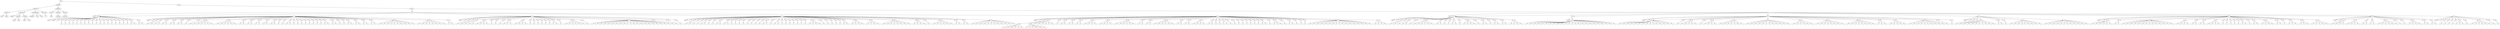 digraph Tree {
	"t0" [label = "TEI"];
	"t1" [label = "teiHeader"];
	"t2" [label = "fileDesc"];
	"t3" [label = "titleStmt"];
	"t4" [label = "title"];
	"t5" [label = "author"];
	"t6" [label = "editionStmt"];
	"t7" [label = "edition"];
	"t8" [label = "respStmt"];
	"t9" [label = "name"];
	"t10" [label = "resp"];
	"t11" [label = "respStmt"];
	"t12" [label = "name"];
	"t13" [label = "resp"];
	"t14" [label = "publicationStmt"];
	"t15" [label = "publisher"];
	"t16" [label = "idno"];
	"t17" [label = "idno"];
	"t18" [label = "sourceDesc"];
	"t19" [label = "p"];
	"t20" [label = "profileDesc"];
	"t21" [label = "creation"];
	"t22" [label = "date"];
	"t23" [label = "langUsage"];
	"t24" [label = "language"];
	"t25" [label = "textClass"];
	"t26" [label = "keywords"];
	"t27" [label = "term"];
	"t28" [label = "text"];
	"t29" [label = "body"];
	"t30" [label = "div"];
	"t31" [label = "head"];
	"t32" [label = "div"];
	"t33" [label = "head"];
	"t34" [label = "p"];
	"t35" [label = "sp"];
	"t36" [label = "l"];
	"t37" [label = "sp"];
	"t38" [label = "l"];
	"t39" [label = "sp"];
	"t40" [label = "l"];
	"t41" [label = "sp"];
	"t42" [label = "l"];
	"t43" [label = "sp"];
	"t44" [label = "l"];
	"t45" [label = "sp"];
	"t46" [label = "l"];
	"t47" [label = "sp"];
	"t48" [label = "l"];
	"t49" [label = "sp"];
	"t50" [label = "l"];
	"t51" [label = "sp"];
	"t52" [label = "l"];
	"t53" [label = "sp"];
	"t54" [label = "l"];
	"t55" [label = "sp"];
	"t56" [label = "l"];
	"t57" [label = "sp"];
	"t58" [label = "l"];
	"t59" [label = "sp"];
	"t60" [label = "l"];
	"t61" [label = "sp"];
	"t62" [label = "l"];
	"t63" [label = "sp"];
	"t64" [label = "l"];
	"t65" [label = "sp"];
	"t66" [label = "l"];
	"t67" [label = "sp"];
	"t68" [label = "l"];
	"t69" [label = "sp"];
	"t70" [label = "l"];
	"t71" [label = "sp"];
	"t72" [label = "l"];
	"t73" [label = "l"];
	"t74" [label = "sp"];
	"t75" [label = "l"];
	"t76" [label = "l"];
	"t77" [label = "div"];
	"t78" [label = "head"];
	"t79" [label = "p"];
	"t80" [label = "sp"];
	"t81" [label = "l"];
	"t82" [label = "l"];
	"t83" [label = "sp"];
	"t84" [label = "l"];
	"t85" [label = "l"];
	"t86" [label = "sp"];
	"t87" [label = "l"];
	"t88" [label = "l"];
	"t89" [label = "sp"];
	"t90" [label = "l"];
	"t91" [label = "l"];
	"t92" [label = "sp"];
	"t93" [label = "l"];
	"t94" [label = "l"];
	"t95" [label = "sp"];
	"t96" [label = "l"];
	"t97" [label = "sp"];
	"t98" [label = "l"];
	"t99" [label = "sp"];
	"t100" [label = "l"];
	"t101" [label = "l"];
	"t102" [label = "l"];
	"t103" [label = "l"];
	"t104" [label = "l"];
	"t105" [label = "l"];
	"t106" [label = "sp"];
	"t107" [label = "l"];
	"t108" [label = "l"];
	"t109" [label = "l"];
	"t110" [label = "l"];
	"t111" [label = "l"];
	"t112" [label = "l"];
	"t113" [label = "sp"];
	"t114" [label = "l"];
	"t115" [label = "l"];
	"t116" [label = "sp"];
	"t117" [label = "l"];
	"t118" [label = "l"];
	"t119" [label = "sp"];
	"t120" [label = "l"];
	"t121" [label = "l"];
	"t122" [label = "sp"];
	"t123" [label = "l"];
	"t124" [label = "l"];
	"t125" [label = "sp"];
	"t126" [label = "l"];
	"t127" [label = "l"];
	"t128" [label = "sp"];
	"t129" [label = "l"];
	"t130" [label = "sp"];
	"t131" [label = "l"];
	"t132" [label = "sp"];
	"t133" [label = "l"];
	"t134" [label = "l"];
	"t135" [label = "sp"];
	"t136" [label = "l"];
	"t137" [label = "sp"];
	"t138" [label = "l"];
	"t139" [label = "sp"];
	"t140" [label = "l"];
	"t141" [label = "sp"];
	"t142" [label = "l"];
	"t143" [label = "sp"];
	"t144" [label = "l"];
	"t145" [label = "sp"];
	"t146" [label = "l"];
	"t147" [label = "sp"];
	"t148" [label = "l"];
	"t149" [label = "sp"];
	"t150" [label = "l"];
	"t151" [label = "sp"];
	"t152" [label = "l"];
	"t153" [label = "l"];
	"t154" [label = "sp"];
	"t155" [label = "l"];
	"t156" [label = "l"];
	"t157" [label = "sp"];
	"t158" [label = "l"];
	"t159" [label = "sp"];
	"t160" [label = "l"];
	"t161" [label = "sp"];
	"t162" [label = "l"];
	"t163" [label = "l"];
	"t164" [label = "sp"];
	"t165" [label = "l"];
	"t166" [label = "l"];
	"t167" [label = "sp"];
	"t168" [label = "l"];
	"t169" [label = "l"];
	"t170" [label = "sp"];
	"t171" [label = "l"];
	"t172" [label = "l"];
	"t173" [label = "sp"];
	"t174" [label = "l"];
	"t175" [label = "l"];
	"t176" [label = "l"];
	"t177" [label = "l"];
	"t178" [label = "l"];
	"t179" [label = "l"];
	"t180" [label = "l"];
	"t181" [label = "l"];
	"t182" [label = "l"];
	"t183" [label = "l"];
	"t184" [label = "sp"];
	"t185" [label = "l"];
	"t186" [label = "l"];
	"t187" [label = "l"];
	"t188" [label = "l"];
	"t189" [label = "l"];
	"t190" [label = "l"];
	"t191" [label = "l"];
	"t192" [label = "l"];
	"t193" [label = "sp"];
	"t194" [label = "l"];
	"t195" [label = "l"];
	"t196" [label = "div"];
	"t197" [label = "head"];
	"t198" [label = "p"];
	"t199" [label = "sp"];
	"t200" [label = "l"];
	"t201" [label = "sp"];
	"t202" [label = "l"];
	"t203" [label = "l"];
	"t204" [label = "sp"];
	"t205" [label = "l"];
	"t206" [label = "l"];
	"t207" [label = "sp"];
	"t208" [label = "l"];
	"t209" [label = "l"];
	"t210" [label = "l"];
	"t211" [label = "l"];
	"t212" [label = "sp"];
	"t213" [label = "l"];
	"t214" [label = "sp"];
	"t215" [label = "l"];
	"t216" [label = "sp"];
	"t217" [label = "l"];
	"t218" [label = "sp"];
	"t219" [label = "l"];
	"t220" [label = "l"];
	"t221" [label = "l"];
	"t222" [label = "sp"];
	"t223" [label = "l"];
	"t224" [label = "l"];
	"t225" [label = "l"];
	"t226" [label = "l"];
	"t227" [label = "sp"];
	"t228" [label = "l"];
	"t229" [label = "sp"];
	"t230" [label = "l"];
	"t231" [label = "sp"];
	"t232" [label = "l"];
	"t233" [label = "sp"];
	"t234" [label = "l"];
	"t235" [label = "sp"];
	"t236" [label = "l"];
	"t237" [label = "sp"];
	"t238" [label = "l"];
	"t239" [label = "sp"];
	"t240" [label = "l"];
	"t241" [label = "l"];
	"t242" [label = "sp"];
	"t243" [label = "l"];
	"t244" [label = "sp"];
	"t245" [label = "l"];
	"t246" [label = "l"];
	"t247" [label = "l"];
	"t248" [label = "l"];
	"t249" [label = "l"];
	"t250" [label = "l"];
	"t251" [label = "sp"];
	"t252" [label = "l"];
	"t253" [label = "sp"];
	"t254" [label = "l"];
	"t255" [label = "l"];
	"t256" [label = "l"];
	"t257" [label = "l"];
	"t258" [label = "l"];
	"t259" [label = "l"];
	"t260" [label = "l"];
	"t261" [label = "l"];
	"t262" [label = "l"];
	"t263" [label = "l"];
	"t264" [label = "l"];
	"t265" [label = "l"];
	"t266" [label = "l"];
	"t267" [label = "l"];
	"t268" [label = "l"];
	"t269" [label = "l"];
	"t270" [label = "l"];
	"t271" [label = "l"];
	"t272" [label = "l"];
	"t273" [label = "l"];
	"t274" [label = "l"];
	"t275" [label = "sp"];
	"t276" [label = "l"];
	"t277" [label = "sp"];
	"t278" [label = "l"];
	"t279" [label = "sp"];
	"t280" [label = "l"];
	"t281" [label = "div"];
	"t282" [label = "head"];
	"t283" [label = "p"];
	"t284" [label = "sp"];
	"t285" [label = "l"];
	"t286" [label = "l"];
	"t287" [label = "sp"];
	"t288" [label = "l"];
	"t289" [label = "sp"];
	"t290" [label = "l"];
	"t291" [label = "sp"];
	"t292" [label = "l"];
	"t293" [label = "l"];
	"t294" [label = "sp"];
	"t295" [label = "l"];
	"t296" [label = "sp"];
	"t297" [label = "l"];
	"t298" [label = "sp"];
	"t299" [label = "l"];
	"t300" [label = "l"];
	"t301" [label = "sp"];
	"t302" [label = "l"];
	"t303" [label = "l"];
	"t304" [label = "sp"];
	"t305" [label = "l"];
	"t306" [label = "sp"];
	"t307" [label = "l"];
	"t308" [label = "sp"];
	"t309" [label = "l"];
	"t310" [label = "sp"];
	"t311" [label = "l"];
	"t312" [label = "sp"];
	"t313" [label = "l"];
	"t314" [label = "sp"];
	"t315" [label = "l"];
	"t316" [label = "sp"];
	"t317" [label = "l"];
	"t318" [label = "sp"];
	"t319" [label = "l"];
	"t320" [label = "sp"];
	"t321" [label = "l"];
	"t322" [label = "l"];
	"t323" [label = "sp"];
	"t324" [label = "l"];
	"t325" [label = "sp"];
	"t326" [label = "l"];
	"t327" [label = "l"];
	"t328" [label = "sp"];
	"t329" [label = "l"];
	"t330" [label = "sp"];
	"t331" [label = "l"];
	"t332" [label = "sp"];
	"t333" [label = "l"];
	"t334" [label = "sp"];
	"t335" [label = "l"];
	"t336" [label = "sp"];
	"t337" [label = "l"];
	"t338" [label = "sp"];
	"t339" [label = "l"];
	"t340" [label = "sp"];
	"t341" [label = "l"];
	"t342" [label = "sp"];
	"t343" [label = "l"];
	"t344" [label = "l"];
	"t345" [label = "l"];
	"t346" [label = "l"];
	"t347" [label = "sp"];
	"t348" [label = "l"];
	"t349" [label = "sp"];
	"t350" [label = "l"];
	"t351" [label = "sp"];
	"t352" [label = "l"];
	"t353" [label = "sp"];
	"t354" [label = "l"];
	"t355" [label = "sp"];
	"t356" [label = "l"];
	"t357" [label = "sp"];
	"t358" [label = "l"];
	"t359" [label = "l"];
	"t360" [label = "sp"];
	"t361" [label = "l"];
	"t362" [label = "l"];
	"t363" [label = "l"];
	"t364" [label = "l"];
	"t365" [label = "sp"];
	"t366" [label = "l"];
	"t367" [label = "l"];
	"t368" [label = "l"];
	"t369" [label = "l"];
	"t370" [label = "sp"];
	"t371" [label = "l"];
	"t372" [label = "l"];
	"t373" [label = "l"];
	"t374" [label = "l"];
	"t375" [label = "l"];
	"t376" [label = "l"];
	"t377" [label = "l"];
	"t378" [label = "l"];
	"t379" [label = "sp"];
	"t380" [label = "l"];
	"t381" [label = "l"];
	"t382" [label = "l"];
	"t383" [label = "l"];
	"t384" [label = "sp"];
	"t385" [label = "l"];
	"t386" [label = "sp"];
	"t387" [label = "l"];
	"t388" [label = "l"];
	"t389" [label = "l"];
	"t390" [label = "l"];
	"t391" [label = "l"];
	"t392" [label = "l"];
	"t393" [label = "sp"];
	"t394" [label = "l"];
	"t395" [label = "l"];
	"t396" [label = "sp"];
	"t397" [label = "l"];
	"t398" [label = "l"];
	"t399" [label = "sp"];
	"t400" [label = "l"];
	"t401" [label = "l"];
	"t402" [label = "l"];
	"t403" [label = "l"];
	"t404" [label = "l"];
	"t405" [label = "l"];
	"t406" [label = "l"];
	"t407" [label = "l"];
	"t408" [label = "l"];
	"t409" [label = "l"];
	"t410" [label = "l"];
	"t411" [label = "l"];
	"t412" [label = "div"];
	"t413" [label = "head"];
	"t414" [label = "p"];
	"t415" [label = "sp"];
	"t416" [label = "lg"];
	"t417" [label = "l"];
	"t418" [label = "l"];
	"t419" [label = "l"];
	"t420" [label = "l"];
	"t421" [label = "l"];
	"t422" [label = "l"];
	"t423" [label = "lg"];
	"t424" [label = "l"];
	"t425" [label = "l"];
	"t426" [label = "l"];
	"t427" [label = "l"];
	"t428" [label = "l"];
	"t429" [label = "l"];
	"t430" [label = "sp"];
	"t431" [label = "l"];
	"t432" [label = "l"];
	"t433" [label = "l"];
	"t434" [label = "l"];
	"t435" [label = "l"];
	"t436" [label = "l"];
	"t437" [label = "sp"];
	"t438" [label = "l"];
	"t439" [label = "sp"];
	"t440" [label = "l"];
	"t441" [label = "l"];
	"t442" [label = "sp"];
	"t443" [label = "l"];
	"t444" [label = "l"];
	"t445" [label = "sp"];
	"t446" [label = "l"];
	"t447" [label = "l"];
	"t448" [label = "sp"];
	"t449" [label = "l"];
	"t450" [label = "l"];
	"t451" [label = "l"];
	"t452" [label = "l"];
	"t453" [label = "sp"];
	"t454" [label = "l"];
	"t455" [label = "l"];
	"t456" [label = "l"];
	"t457" [label = "l"];
	"t458" [label = "sp"];
	"t459" [label = "l"];
	"t460" [label = "l"];
	"t461" [label = "l"];
	"t462" [label = "l"];
	"t463" [label = "l"];
	"t464" [label = "l"];
	"t465" [label = "sp"];
	"t466" [label = "l"];
	"t467" [label = "l"];
	"t468" [label = "sp"];
	"t469" [label = "l"];
	"t470" [label = "l"];
	"t471" [label = "sp"];
	"t472" [label = "l"];
	"t473" [label = "l"];
	"t474" [label = "l"];
	"t475" [label = "l"];
	"t476" [label = "l"];
	"t477" [label = "l"];
	"t478" [label = "sp"];
	"t479" [label = "l"];
	"t480" [label = "l"];
	"t481" [label = "sp"];
	"t482" [label = "l"];
	"t483" [label = "l"];
	"t484" [label = "sp"];
	"t485" [label = "l"];
	"t486" [label = "l"];
	"t487" [label = "l"];
	"t488" [label = "l"];
	"t489" [label = "sp"];
	"t490" [label = "l"];
	"t491" [label = "l"];
	"t492" [label = "sp"];
	"t493" [label = "l"];
	"t494" [label = "sp"];
	"t495" [label = "l"];
	"t496" [label = "sp"];
	"t497" [label = "l"];
	"t498" [label = "l"];
	"t499" [label = "sp"];
	"t500" [label = "l"];
	"t501" [label = "sp"];
	"t502" [label = "l"];
	"t503" [label = "sp"];
	"t504" [label = "l"];
	"t505" [label = "sp"];
	"t506" [label = "l"];
	"t507" [label = "sp"];
	"t508" [label = "l"];
	"t509" [label = "sp"];
	"t510" [label = "l"];
	"t511" [label = "sp"];
	"t512" [label = "l"];
	"t513" [label = "sp"];
	"t514" [label = "l"];
	"t515" [label = "sp"];
	"t516" [label = "l"];
	"t517" [label = "l"];
	"t518" [label = "sp"];
	"t519" [label = "l"];
	"t520" [label = "sp"];
	"t521" [label = "l"];
	"t522" [label = "l"];
	"t523" [label = "l"];
	"t524" [label = "sp"];
	"t525" [label = "l"];
	"t526" [label = "sp"];
	"t527" [label = "l"];
	"t528" [label = "l"];
	"t529" [label = "sp"];
	"t530" [label = "l"];
	"t531" [label = "sp"];
	"t532" [label = "l"];
	"t533" [label = "sp"];
	"t534" [label = "l"];
	"t535" [label = "sp"];
	"t536" [label = "l"];
	"t537" [label = "l"];
	"t538" [label = "l"];
	"t539" [label = "l"];
	"t540" [label = "l"];
	"t541" [label = "l"];
	"t542" [label = "l"];
	"t543" [label = "l"];
	"t544" [label = "l"];
	"t545" [label = "l"];
	"t546" [label = "l"];
	"t547" [label = "l"];
	"t548" [label = "l"];
	"t549" [label = "l"];
	"t550" [label = "l"];
	"t551" [label = "l"];
	"t552" [label = "l"];
	"t553" [label = "sp"];
	"t554" [label = "l"];
	"t555" [label = "l"];
	"t556" [label = "l"];
	"t557" [label = "l"];
	"t558" [label = "div"];
	"t559" [label = "head"];
	"t560" [label = "div"];
	"t561" [label = "head"];
	"t562" [label = "p"];
	"t563" [label = "sp"];
	"t564" [label = "l"];
	"t565" [label = "l"];
	"t566" [label = "sp"];
	"t567" [label = "l"];
	"t568" [label = "sp"];
	"t569" [label = "l"];
	"t570" [label = "l"];
	"t571" [label = "sp"];
	"t572" [label = "l"];
	"t573" [label = "sp"];
	"t574" [label = "l"];
	"t575" [label = "l"];
	"t576" [label = "l"];
	"t577" [label = "l"];
	"t578" [label = "l"];
	"t579" [label = "l"];
	"t580" [label = "sp"];
	"t581" [label = "l"];
	"t582" [label = "l"];
	"t583" [label = "sp"];
	"t584" [label = "l"];
	"t585" [label = "sp"];
	"t586" [label = "l"];
	"t587" [label = "sp"];
	"t588" [label = "l"];
	"t589" [label = "l"];
	"t590" [label = "sp"];
	"t591" [label = "l"];
	"t592" [label = "sp"];
	"t593" [label = "l"];
	"t594" [label = "l"];
	"t595" [label = "l"];
	"t596" [label = "l"];
	"t597" [label = "sp"];
	"t598" [label = "l"];
	"t599" [label = "sp"];
	"t600" [label = "l"];
	"t601" [label = "l"];
	"t602" [label = "sp"];
	"t603" [label = "l"];
	"t604" [label = "sp"];
	"t605" [label = "l"];
	"t606" [label = "l"];
	"t607" [label = "sp"];
	"t608" [label = "l"];
	"t609" [label = "l"];
	"t610" [label = "sp"];
	"t611" [label = "l"];
	"t612" [label = "l"];
	"t613" [label = "l"];
	"t614" [label = "l"];
	"t615" [label = "div"];
	"t616" [label = "head"];
	"t617" [label = "sp"];
	"t618" [label = "l"];
	"t619" [label = "l"];
	"t620" [label = "l"];
	"t621" [label = "l"];
	"t622" [label = "l"];
	"t623" [label = "l"];
	"t624" [label = "l"];
	"t625" [label = "l"];
	"t626" [label = "l"];
	"t627" [label = "l"];
	"t628" [label = "l"];
	"t629" [label = "l"];
	"t630" [label = "l"];
	"t631" [label = "l"];
	"t632" [label = "l"];
	"t633" [label = "l"];
	"t634" [label = "l"];
	"t635" [label = "l"];
	"t636" [label = "l"];
	"t637" [label = "l"];
	"t638" [label = "l"];
	"t639" [label = "l"];
	"t640" [label = "l"];
	"t641" [label = "l"];
	"t642" [label = "div"];
	"t643" [label = "head"];
	"t644" [label = "p"];
	"t645" [label = "sp"];
	"t646" [label = "l"];
	"t647" [label = "l"];
	"t648" [label = "l"];
	"t649" [label = "l"];
	"t650" [label = "l"];
	"t651" [label = "l"];
	"t652" [label = "l"];
	"t653" [label = "l"];
	"t654" [label = "l"];
	"t655" [label = "l"];
	"t656" [label = "l"];
	"t657" [label = "l"];
	"t658" [label = "l"];
	"t659" [label = "l"];
	"t660" [label = "l"];
	"t661" [label = "sp"];
	"t662" [label = "l"];
	"t663" [label = "sp"];
	"t664" [label = "l"];
	"t665" [label = "l"];
	"t666" [label = "l"];
	"t667" [label = "l"];
	"t668" [label = "l"];
	"t669" [label = "sp"];
	"t670" [label = "l"];
	"t671" [label = "sp"];
	"t672" [label = "l"];
	"t673" [label = "l"];
	"t674" [label = "l"];
	"t675" [label = "l"];
	"t676" [label = "sp"];
	"t677" [label = "l"];
	"t678" [label = "l"];
	"t679" [label = "l"];
	"t680" [label = "l"];
	"t681" [label = "l"];
	"t682" [label = "l"];
	"t683" [label = "l"];
	"t684" [label = "sp"];
	"t685" [label = "l"];
	"t686" [label = "l"];
	"t687" [label = "l"];
	"t688" [label = "l"];
	"t689" [label = "l"];
	"t690" [label = "l"];
	"t691" [label = "l"];
	"t692" [label = "l"];
	"t693" [label = "l"];
	"t694" [label = "l"];
	"t695" [label = "l"];
	"t696" [label = "l"];
	"t697" [label = "sp"];
	"t698" [label = "l"];
	"t699" [label = "l"];
	"t700" [label = "l"];
	"t701" [label = "l"];
	"t702" [label = "l"];
	"t703" [label = "l"];
	"t704" [label = "sp"];
	"t705" [label = "l"];
	"t706" [label = "l"];
	"t707" [label = "l"];
	"t708" [label = "l"];
	"t709" [label = "l"];
	"t710" [label = "l"];
	"t711" [label = "l"];
	"t712" [label = "l"];
	"t713" [label = "sp"];
	"t714" [label = "l"];
	"t715" [label = "l"];
	"t716" [label = "l"];
	"t717" [label = "l"];
	"t718" [label = "l"];
	"t719" [label = "l"];
	"t720" [label = "l"];
	"t721" [label = "l"];
	"t722" [label = "sp"];
	"t723" [label = "l"];
	"t724" [label = "l"];
	"t725" [label = "l"];
	"t726" [label = "sp"];
	"t727" [label = "l"];
	"t728" [label = "l"];
	"t729" [label = "l"];
	"t730" [label = "l"];
	"t731" [label = "l"];
	"t732" [label = "sp"];
	"t733" [label = "l"];
	"t734" [label = "l"];
	"t735" [label = "l"];
	"t736" [label = "l"];
	"t737" [label = "l"];
	"t738" [label = "l"];
	"t739" [label = "l"];
	"t740" [label = "l"];
	"t741" [label = "l"];
	"t742" [label = "l"];
	"t743" [label = "sp"];
	"t744" [label = "l"];
	"t745" [label = "sp"];
	"t746" [label = "l"];
	"t747" [label = "div"];
	"t748" [label = "head"];
	"t749" [label = "p"];
	"t750" [label = "sp"];
	"t751" [label = "l"];
	"t752" [label = "sp"];
	"t753" [label = "l"];
	"t754" [label = "sp"];
	"t755" [label = "l"];
	"t756" [label = "l"];
	"t757" [label = "l"];
	"t758" [label = "l"];
	"t759" [label = "l"];
	"t760" [label = "l"];
	"t761" [label = "l"];
	"t762" [label = "l"];
	"t763" [label = "l"];
	"t764" [label = "sp"];
	"t765" [label = "l"];
	"t766" [label = "l"];
	"t767" [label = "sp"];
	"t768" [label = "l"];
	"t769" [label = "sp"];
	"t770" [label = "l"];
	"t771" [label = "l"];
	"t772" [label = "l"];
	"t773" [label = "l"];
	"t774" [label = "l"];
	"t775" [label = "l"];
	"t776" [label = "l"];
	"t777" [label = "l"];
	"t778" [label = "l"];
	"t779" [label = "sp"];
	"t780" [label = "l"];
	"t781" [label = "l"];
	"t782" [label = "l"];
	"t783" [label = "l"];
	"t784" [label = "l"];
	"t785" [label = "l"];
	"t786" [label = "l"];
	"t787" [label = "l"];
	"t788" [label = "l"];
	"t789" [label = "l"];
	"t790" [label = "l"];
	"t791" [label = "l"];
	"t792" [label = "div"];
	"t793" [label = "head"];
	"t794" [label = "p"];
	"t795" [label = "sp"];
	"t796" [label = "l"];
	"t797" [label = "l"];
	"t798" [label = "l"];
	"t799" [label = "l"];
	"t800" [label = "l"];
	"t801" [label = "l"];
	"t802" [label = "sp"];
	"t803" [label = "l"];
	"t804" [label = "l"];
	"t805" [label = "sp"];
	"t806" [label = "l"];
	"t807" [label = "l"];
	"t808" [label = "l"];
	"t809" [label = "l"];
	"t810" [label = "l"];
	"t811" [label = "l"];
	"t812" [label = "l"];
	"t813" [label = "l"];
	"t814" [label = "l"];
	"t815" [label = "l"];
	"t816" [label = "l"];
	"t817" [label = "l"];
	"t818" [label = "l"];
	"t819" [label = "l"];
	"t820" [label = "sp"];
	"t821" [label = "l"];
	"t822" [label = "l"];
	"t823" [label = "l"];
	"t824" [label = "l"];
	"t825" [label = "sp"];
	"t826" [label = "l"];
	"t827" [label = "l"];
	"t828" [label = "sp"];
	"t829" [label = "l"];
	"t830" [label = "l"];
	"t831" [label = "sp"];
	"t832" [label = "l"];
	"t833" [label = "l"];
	"t834" [label = "l"];
	"t835" [label = "l"];
	"t836" [label = "sp"];
	"t837" [label = "l"];
	"t838" [label = "sp"];
	"t839" [label = "l"];
	"t840" [label = "sp"];
	"t841" [label = "l"];
	"t842" [label = "sp"];
	"t843" [label = "l"];
	"t844" [label = "sp"];
	"t845" [label = "l"];
	"t846" [label = "sp"];
	"t847" [label = "l"];
	"t848" [label = "l"];
	"t849" [label = "sp"];
	"t850" [label = "l"];
	"t851" [label = "sp"];
	"t852" [label = "l"];
	"t853" [label = "l"];
	"t854" [label = "sp"];
	"t855" [label = "l"];
	"t856" [label = "l"];
	"t857" [label = "l"];
	"t858" [label = "l"];
	"t859" [label = "sp"];
	"t860" [label = "l"];
	"t861" [label = "l"];
	"t862" [label = "sp"];
	"t863" [label = "l"];
	"t864" [label = "sp"];
	"t865" [label = "l"];
	"t866" [label = "l"];
	"t867" [label = "l"];
	"t868" [label = "sp"];
	"t869" [label = "l"];
	"t870" [label = "l"];
	"t871" [label = "l"];
	"t872" [label = "sp"];
	"t873" [label = "l"];
	"t874" [label = "l"];
	"t875" [label = "l"];
	"t876" [label = "l"];
	"t877" [label = "l"];
	"t878" [label = "div"];
	"t879" [label = "head"];
	"t880" [label = "p"];
	"t881" [label = "sp"];
	"t882" [label = "l"];
	"t883" [label = "l"];
	"t884" [label = "l"];
	"t885" [label = "l"];
	"t886" [label = "sp"];
	"t887" [label = "l"];
	"t888" [label = "l"];
	"t889" [label = "l"];
	"t890" [label = "l"];
	"t891" [label = "sp"];
	"t892" [label = "l"];
	"t893" [label = "l"];
	"t894" [label = "sp"];
	"t895" [label = "l"];
	"t896" [label = "l"];
	"t897" [label = "sp"];
	"t898" [label = "l"];
	"t899" [label = "l"];
	"t900" [label = "l"];
	"t901" [label = "l"];
	"t902" [label = "l"];
	"t903" [label = "l"];
	"t904" [label = "sp"];
	"t905" [label = "l"];
	"t906" [label = "sp"];
	"t907" [label = "l"];
	"t908" [label = "sp"];
	"t909" [label = "l"];
	"t910" [label = "l"];
	"t911" [label = "l"];
	"t912" [label = "l"];
	"t913" [label = "sp"];
	"t914" [label = "l"];
	"t915" [label = "l"];
	"t916" [label = "sp"];
	"t917" [label = "l"];
	"t918" [label = "l"];
	"t919" [label = "div"];
	"t920" [label = "head"];
	"t921" [label = "p"];
	"t922" [label = "sp"];
	"t923" [label = "l"];
	"t924" [label = "sp"];
	"t925" [label = "l"];
	"t926" [label = "sp"];
	"t927" [label = "l"];
	"t928" [label = "sp"];
	"t929" [label = "l"];
	"t930" [label = "sp"];
	"t931" [label = "l"];
	"t932" [label = "l"];
	"t933" [label = "l"];
	"t934" [label = "sp"];
	"t935" [label = "l"];
	"t936" [label = "sp"];
	"t937" [label = "l"];
	"t938" [label = "l"];
	"t939" [label = "l"];
	"t940" [label = "l"];
	"t941" [label = "l"];
	"t942" [label = "l"];
	"t943" [label = "sp"];
	"t944" [label = "l"];
	"t945" [label = "sp"];
	"t946" [label = "l"];
	"t0" -> "t1";
	"t1" -> "t2";
	"t2" -> "t3";
	"t3" -> "t4";
	"t3" -> "t5";
	"t2" -> "t6";
	"t6" -> "t7";
	"t6" -> "t8";
	"t8" -> "t9";
	"t8" -> "t10";
	"t6" -> "t11";
	"t11" -> "t12";
	"t11" -> "t13";
	"t2" -> "t14";
	"t14" -> "t15";
	"t14" -> "t16";
	"t14" -> "t17";
	"t2" -> "t18";
	"t18" -> "t19";
	"t1" -> "t20";
	"t20" -> "t21";
	"t21" -> "t22";
	"t20" -> "t23";
	"t23" -> "t24";
	"t20" -> "t25";
	"t25" -> "t26";
	"t26" -> "t27";
	"t0" -> "t28";
	"t28" -> "t29";
	"t29" -> "t30";
	"t30" -> "t31";
	"t30" -> "t32";
	"t32" -> "t33";
	"t32" -> "t34";
	"t32" -> "t35";
	"t35" -> "t36";
	"t32" -> "t37";
	"t37" -> "t38";
	"t32" -> "t39";
	"t39" -> "t40";
	"t32" -> "t41";
	"t41" -> "t42";
	"t32" -> "t43";
	"t43" -> "t44";
	"t32" -> "t45";
	"t45" -> "t46";
	"t32" -> "t47";
	"t47" -> "t48";
	"t32" -> "t49";
	"t49" -> "t50";
	"t32" -> "t51";
	"t51" -> "t52";
	"t32" -> "t53";
	"t53" -> "t54";
	"t32" -> "t55";
	"t55" -> "t56";
	"t32" -> "t57";
	"t57" -> "t58";
	"t32" -> "t59";
	"t59" -> "t60";
	"t32" -> "t61";
	"t61" -> "t62";
	"t32" -> "t63";
	"t63" -> "t64";
	"t32" -> "t65";
	"t65" -> "t66";
	"t32" -> "t67";
	"t67" -> "t68";
	"t32" -> "t69";
	"t69" -> "t70";
	"t32" -> "t71";
	"t71" -> "t72";
	"t71" -> "t73";
	"t32" -> "t74";
	"t74" -> "t75";
	"t74" -> "t76";
	"t30" -> "t77";
	"t77" -> "t78";
	"t77" -> "t79";
	"t77" -> "t80";
	"t80" -> "t81";
	"t80" -> "t82";
	"t77" -> "t83";
	"t83" -> "t84";
	"t83" -> "t85";
	"t77" -> "t86";
	"t86" -> "t87";
	"t86" -> "t88";
	"t77" -> "t89";
	"t89" -> "t90";
	"t89" -> "t91";
	"t77" -> "t92";
	"t92" -> "t93";
	"t92" -> "t94";
	"t77" -> "t95";
	"t95" -> "t96";
	"t77" -> "t97";
	"t97" -> "t98";
	"t77" -> "t99";
	"t99" -> "t100";
	"t99" -> "t101";
	"t99" -> "t102";
	"t99" -> "t103";
	"t99" -> "t104";
	"t99" -> "t105";
	"t77" -> "t106";
	"t106" -> "t107";
	"t106" -> "t108";
	"t106" -> "t109";
	"t106" -> "t110";
	"t106" -> "t111";
	"t106" -> "t112";
	"t77" -> "t113";
	"t113" -> "t114";
	"t113" -> "t115";
	"t77" -> "t116";
	"t116" -> "t117";
	"t116" -> "t118";
	"t77" -> "t119";
	"t119" -> "t120";
	"t119" -> "t121";
	"t77" -> "t122";
	"t122" -> "t123";
	"t122" -> "t124";
	"t77" -> "t125";
	"t125" -> "t126";
	"t125" -> "t127";
	"t77" -> "t128";
	"t128" -> "t129";
	"t77" -> "t130";
	"t130" -> "t131";
	"t77" -> "t132";
	"t132" -> "t133";
	"t132" -> "t134";
	"t77" -> "t135";
	"t135" -> "t136";
	"t77" -> "t137";
	"t137" -> "t138";
	"t77" -> "t139";
	"t139" -> "t140";
	"t77" -> "t141";
	"t141" -> "t142";
	"t77" -> "t143";
	"t143" -> "t144";
	"t77" -> "t145";
	"t145" -> "t146";
	"t77" -> "t147";
	"t147" -> "t148";
	"t77" -> "t149";
	"t149" -> "t150";
	"t77" -> "t151";
	"t151" -> "t152";
	"t151" -> "t153";
	"t77" -> "t154";
	"t154" -> "t155";
	"t154" -> "t156";
	"t77" -> "t157";
	"t157" -> "t158";
	"t77" -> "t159";
	"t159" -> "t160";
	"t77" -> "t161";
	"t161" -> "t162";
	"t161" -> "t163";
	"t77" -> "t164";
	"t164" -> "t165";
	"t164" -> "t166";
	"t77" -> "t167";
	"t167" -> "t168";
	"t167" -> "t169";
	"t77" -> "t170";
	"t170" -> "t171";
	"t170" -> "t172";
	"t77" -> "t173";
	"t173" -> "t174";
	"t173" -> "t175";
	"t173" -> "t176";
	"t173" -> "t177";
	"t173" -> "t178";
	"t173" -> "t179";
	"t173" -> "t180";
	"t173" -> "t181";
	"t173" -> "t182";
	"t173" -> "t183";
	"t77" -> "t184";
	"t184" -> "t185";
	"t184" -> "t186";
	"t184" -> "t187";
	"t184" -> "t188";
	"t184" -> "t189";
	"t184" -> "t190";
	"t184" -> "t191";
	"t184" -> "t192";
	"t77" -> "t193";
	"t193" -> "t194";
	"t193" -> "t195";
	"t30" -> "t196";
	"t196" -> "t197";
	"t196" -> "t198";
	"t196" -> "t199";
	"t199" -> "t200";
	"t196" -> "t201";
	"t201" -> "t202";
	"t201" -> "t203";
	"t196" -> "t204";
	"t204" -> "t205";
	"t204" -> "t206";
	"t196" -> "t207";
	"t207" -> "t208";
	"t207" -> "t209";
	"t207" -> "t210";
	"t207" -> "t211";
	"t196" -> "t212";
	"t212" -> "t213";
	"t196" -> "t214";
	"t214" -> "t215";
	"t196" -> "t216";
	"t216" -> "t217";
	"t196" -> "t218";
	"t218" -> "t219";
	"t218" -> "t220";
	"t218" -> "t221";
	"t196" -> "t222";
	"t222" -> "t223";
	"t222" -> "t224";
	"t222" -> "t225";
	"t222" -> "t226";
	"t196" -> "t227";
	"t227" -> "t228";
	"t196" -> "t229";
	"t229" -> "t230";
	"t196" -> "t231";
	"t231" -> "t232";
	"t196" -> "t233";
	"t233" -> "t234";
	"t196" -> "t235";
	"t235" -> "t236";
	"t196" -> "t237";
	"t237" -> "t238";
	"t196" -> "t239";
	"t239" -> "t240";
	"t239" -> "t241";
	"t196" -> "t242";
	"t242" -> "t243";
	"t196" -> "t244";
	"t244" -> "t245";
	"t244" -> "t246";
	"t244" -> "t247";
	"t244" -> "t248";
	"t244" -> "t249";
	"t244" -> "t250";
	"t196" -> "t251";
	"t251" -> "t252";
	"t196" -> "t253";
	"t253" -> "t254";
	"t253" -> "t255";
	"t253" -> "t256";
	"t253" -> "t257";
	"t253" -> "t258";
	"t253" -> "t259";
	"t253" -> "t260";
	"t253" -> "t261";
	"t253" -> "t262";
	"t253" -> "t263";
	"t253" -> "t264";
	"t253" -> "t265";
	"t253" -> "t266";
	"t253" -> "t267";
	"t253" -> "t268";
	"t253" -> "t269";
	"t253" -> "t270";
	"t253" -> "t271";
	"t253" -> "t272";
	"t253" -> "t273";
	"t253" -> "t274";
	"t196" -> "t275";
	"t275" -> "t276";
	"t196" -> "t277";
	"t277" -> "t278";
	"t196" -> "t279";
	"t279" -> "t280";
	"t30" -> "t281";
	"t281" -> "t282";
	"t281" -> "t283";
	"t281" -> "t284";
	"t284" -> "t285";
	"t284" -> "t286";
	"t281" -> "t287";
	"t287" -> "t288";
	"t281" -> "t289";
	"t289" -> "t290";
	"t281" -> "t291";
	"t291" -> "t292";
	"t291" -> "t293";
	"t281" -> "t294";
	"t294" -> "t295";
	"t281" -> "t296";
	"t296" -> "t297";
	"t281" -> "t298";
	"t298" -> "t299";
	"t298" -> "t300";
	"t281" -> "t301";
	"t301" -> "t302";
	"t301" -> "t303";
	"t281" -> "t304";
	"t304" -> "t305";
	"t281" -> "t306";
	"t306" -> "t307";
	"t281" -> "t308";
	"t308" -> "t309";
	"t281" -> "t310";
	"t310" -> "t311";
	"t281" -> "t312";
	"t312" -> "t313";
	"t281" -> "t314";
	"t314" -> "t315";
	"t281" -> "t316";
	"t316" -> "t317";
	"t281" -> "t318";
	"t318" -> "t319";
	"t281" -> "t320";
	"t320" -> "t321";
	"t320" -> "t322";
	"t281" -> "t323";
	"t323" -> "t324";
	"t281" -> "t325";
	"t325" -> "t326";
	"t325" -> "t327";
	"t281" -> "t328";
	"t328" -> "t329";
	"t281" -> "t330";
	"t330" -> "t331";
	"t281" -> "t332";
	"t332" -> "t333";
	"t281" -> "t334";
	"t334" -> "t335";
	"t281" -> "t336";
	"t336" -> "t337";
	"t281" -> "t338";
	"t338" -> "t339";
	"t281" -> "t340";
	"t340" -> "t341";
	"t281" -> "t342";
	"t342" -> "t343";
	"t342" -> "t344";
	"t342" -> "t345";
	"t342" -> "t346";
	"t281" -> "t347";
	"t347" -> "t348";
	"t281" -> "t349";
	"t349" -> "t350";
	"t281" -> "t351";
	"t351" -> "t352";
	"t281" -> "t353";
	"t353" -> "t354";
	"t281" -> "t355";
	"t355" -> "t356";
	"t281" -> "t357";
	"t357" -> "t358";
	"t357" -> "t359";
	"t281" -> "t360";
	"t360" -> "t361";
	"t360" -> "t362";
	"t360" -> "t363";
	"t360" -> "t364";
	"t281" -> "t365";
	"t365" -> "t366";
	"t365" -> "t367";
	"t365" -> "t368";
	"t365" -> "t369";
	"t281" -> "t370";
	"t370" -> "t371";
	"t370" -> "t372";
	"t370" -> "t373";
	"t370" -> "t374";
	"t370" -> "t375";
	"t370" -> "t376";
	"t370" -> "t377";
	"t370" -> "t378";
	"t281" -> "t379";
	"t379" -> "t380";
	"t379" -> "t381";
	"t379" -> "t382";
	"t379" -> "t383";
	"t281" -> "t384";
	"t384" -> "t385";
	"t281" -> "t386";
	"t386" -> "t387";
	"t386" -> "t388";
	"t386" -> "t389";
	"t386" -> "t390";
	"t386" -> "t391";
	"t386" -> "t392";
	"t281" -> "t393";
	"t393" -> "t394";
	"t393" -> "t395";
	"t281" -> "t396";
	"t396" -> "t397";
	"t396" -> "t398";
	"t281" -> "t399";
	"t399" -> "t400";
	"t399" -> "t401";
	"t399" -> "t402";
	"t399" -> "t403";
	"t399" -> "t404";
	"t399" -> "t405";
	"t399" -> "t406";
	"t399" -> "t407";
	"t399" -> "t408";
	"t399" -> "t409";
	"t399" -> "t410";
	"t399" -> "t411";
	"t30" -> "t412";
	"t412" -> "t413";
	"t412" -> "t414";
	"t412" -> "t415";
	"t415" -> "t416";
	"t416" -> "t417";
	"t416" -> "t418";
	"t416" -> "t419";
	"t416" -> "t420";
	"t416" -> "t421";
	"t416" -> "t422";
	"t415" -> "t423";
	"t423" -> "t424";
	"t423" -> "t425";
	"t423" -> "t426";
	"t423" -> "t427";
	"t423" -> "t428";
	"t423" -> "t429";
	"t412" -> "t430";
	"t430" -> "t431";
	"t430" -> "t432";
	"t430" -> "t433";
	"t430" -> "t434";
	"t430" -> "t435";
	"t430" -> "t436";
	"t412" -> "t437";
	"t437" -> "t438";
	"t412" -> "t439";
	"t439" -> "t440";
	"t439" -> "t441";
	"t412" -> "t442";
	"t442" -> "t443";
	"t442" -> "t444";
	"t412" -> "t445";
	"t445" -> "t446";
	"t445" -> "t447";
	"t412" -> "t448";
	"t448" -> "t449";
	"t448" -> "t450";
	"t448" -> "t451";
	"t448" -> "t452";
	"t412" -> "t453";
	"t453" -> "t454";
	"t453" -> "t455";
	"t453" -> "t456";
	"t453" -> "t457";
	"t412" -> "t458";
	"t458" -> "t459";
	"t458" -> "t460";
	"t458" -> "t461";
	"t458" -> "t462";
	"t458" -> "t463";
	"t458" -> "t464";
	"t412" -> "t465";
	"t465" -> "t466";
	"t465" -> "t467";
	"t412" -> "t468";
	"t468" -> "t469";
	"t468" -> "t470";
	"t412" -> "t471";
	"t471" -> "t472";
	"t471" -> "t473";
	"t471" -> "t474";
	"t471" -> "t475";
	"t471" -> "t476";
	"t471" -> "t477";
	"t412" -> "t478";
	"t478" -> "t479";
	"t478" -> "t480";
	"t412" -> "t481";
	"t481" -> "t482";
	"t481" -> "t483";
	"t412" -> "t484";
	"t484" -> "t485";
	"t484" -> "t486";
	"t484" -> "t487";
	"t484" -> "t488";
	"t412" -> "t489";
	"t489" -> "t490";
	"t489" -> "t491";
	"t412" -> "t492";
	"t492" -> "t493";
	"t412" -> "t494";
	"t494" -> "t495";
	"t412" -> "t496";
	"t496" -> "t497";
	"t496" -> "t498";
	"t412" -> "t499";
	"t499" -> "t500";
	"t412" -> "t501";
	"t501" -> "t502";
	"t412" -> "t503";
	"t503" -> "t504";
	"t412" -> "t505";
	"t505" -> "t506";
	"t412" -> "t507";
	"t507" -> "t508";
	"t412" -> "t509";
	"t509" -> "t510";
	"t412" -> "t511";
	"t511" -> "t512";
	"t412" -> "t513";
	"t513" -> "t514";
	"t412" -> "t515";
	"t515" -> "t516";
	"t515" -> "t517";
	"t412" -> "t518";
	"t518" -> "t519";
	"t412" -> "t520";
	"t520" -> "t521";
	"t520" -> "t522";
	"t520" -> "t523";
	"t412" -> "t524";
	"t524" -> "t525";
	"t412" -> "t526";
	"t526" -> "t527";
	"t526" -> "t528";
	"t412" -> "t529";
	"t529" -> "t530";
	"t412" -> "t531";
	"t531" -> "t532";
	"t412" -> "t533";
	"t533" -> "t534";
	"t412" -> "t535";
	"t535" -> "t536";
	"t535" -> "t537";
	"t535" -> "t538";
	"t535" -> "t539";
	"t535" -> "t540";
	"t535" -> "t541";
	"t535" -> "t542";
	"t535" -> "t543";
	"t535" -> "t544";
	"t535" -> "t545";
	"t535" -> "t546";
	"t535" -> "t547";
	"t535" -> "t548";
	"t535" -> "t549";
	"t535" -> "t550";
	"t535" -> "t551";
	"t535" -> "t552";
	"t412" -> "t553";
	"t553" -> "t554";
	"t553" -> "t555";
	"t553" -> "t556";
	"t553" -> "t557";
	"t29" -> "t558";
	"t558" -> "t559";
	"t558" -> "t560";
	"t560" -> "t561";
	"t560" -> "t562";
	"t560" -> "t563";
	"t563" -> "t564";
	"t563" -> "t565";
	"t560" -> "t566";
	"t566" -> "t567";
	"t560" -> "t568";
	"t568" -> "t569";
	"t568" -> "t570";
	"t560" -> "t571";
	"t571" -> "t572";
	"t560" -> "t573";
	"t573" -> "t574";
	"t573" -> "t575";
	"t573" -> "t576";
	"t573" -> "t577";
	"t573" -> "t578";
	"t573" -> "t579";
	"t560" -> "t580";
	"t580" -> "t581";
	"t580" -> "t582";
	"t560" -> "t583";
	"t583" -> "t584";
	"t560" -> "t585";
	"t585" -> "t586";
	"t560" -> "t587";
	"t587" -> "t588";
	"t587" -> "t589";
	"t560" -> "t590";
	"t590" -> "t591";
	"t560" -> "t592";
	"t592" -> "t593";
	"t592" -> "t594";
	"t592" -> "t595";
	"t592" -> "t596";
	"t560" -> "t597";
	"t597" -> "t598";
	"t560" -> "t599";
	"t599" -> "t600";
	"t599" -> "t601";
	"t560" -> "t602";
	"t602" -> "t603";
	"t560" -> "t604";
	"t604" -> "t605";
	"t604" -> "t606";
	"t560" -> "t607";
	"t607" -> "t608";
	"t607" -> "t609";
	"t560" -> "t610";
	"t610" -> "t611";
	"t610" -> "t612";
	"t610" -> "t613";
	"t610" -> "t614";
	"t558" -> "t615";
	"t615" -> "t616";
	"t615" -> "t617";
	"t617" -> "t618";
	"t617" -> "t619";
	"t617" -> "t620";
	"t617" -> "t621";
	"t617" -> "t622";
	"t617" -> "t623";
	"t617" -> "t624";
	"t617" -> "t625";
	"t617" -> "t626";
	"t617" -> "t627";
	"t617" -> "t628";
	"t617" -> "t629";
	"t617" -> "t630";
	"t617" -> "t631";
	"t617" -> "t632";
	"t617" -> "t633";
	"t617" -> "t634";
	"t617" -> "t635";
	"t617" -> "t636";
	"t617" -> "t637";
	"t617" -> "t638";
	"t617" -> "t639";
	"t617" -> "t640";
	"t617" -> "t641";
	"t558" -> "t642";
	"t642" -> "t643";
	"t642" -> "t644";
	"t642" -> "t645";
	"t645" -> "t646";
	"t645" -> "t647";
	"t645" -> "t648";
	"t645" -> "t649";
	"t645" -> "t650";
	"t645" -> "t651";
	"t645" -> "t652";
	"t645" -> "t653";
	"t645" -> "t654";
	"t645" -> "t655";
	"t645" -> "t656";
	"t645" -> "t657";
	"t645" -> "t658";
	"t645" -> "t659";
	"t645" -> "t660";
	"t642" -> "t661";
	"t661" -> "t662";
	"t642" -> "t663";
	"t663" -> "t664";
	"t663" -> "t665";
	"t663" -> "t666";
	"t663" -> "t667";
	"t663" -> "t668";
	"t642" -> "t669";
	"t669" -> "t670";
	"t642" -> "t671";
	"t671" -> "t672";
	"t671" -> "t673";
	"t671" -> "t674";
	"t671" -> "t675";
	"t642" -> "t676";
	"t676" -> "t677";
	"t676" -> "t678";
	"t676" -> "t679";
	"t676" -> "t680";
	"t676" -> "t681";
	"t676" -> "t682";
	"t676" -> "t683";
	"t642" -> "t684";
	"t684" -> "t685";
	"t684" -> "t686";
	"t684" -> "t687";
	"t684" -> "t688";
	"t684" -> "t689";
	"t684" -> "t690";
	"t684" -> "t691";
	"t684" -> "t692";
	"t684" -> "t693";
	"t684" -> "t694";
	"t684" -> "t695";
	"t684" -> "t696";
	"t642" -> "t697";
	"t697" -> "t698";
	"t697" -> "t699";
	"t697" -> "t700";
	"t697" -> "t701";
	"t697" -> "t702";
	"t697" -> "t703";
	"t642" -> "t704";
	"t704" -> "t705";
	"t704" -> "t706";
	"t704" -> "t707";
	"t704" -> "t708";
	"t704" -> "t709";
	"t704" -> "t710";
	"t704" -> "t711";
	"t704" -> "t712";
	"t642" -> "t713";
	"t713" -> "t714";
	"t713" -> "t715";
	"t713" -> "t716";
	"t713" -> "t717";
	"t713" -> "t718";
	"t713" -> "t719";
	"t713" -> "t720";
	"t713" -> "t721";
	"t642" -> "t722";
	"t722" -> "t723";
	"t722" -> "t724";
	"t722" -> "t725";
	"t642" -> "t726";
	"t726" -> "t727";
	"t726" -> "t728";
	"t726" -> "t729";
	"t726" -> "t730";
	"t726" -> "t731";
	"t642" -> "t732";
	"t732" -> "t733";
	"t732" -> "t734";
	"t732" -> "t735";
	"t732" -> "t736";
	"t732" -> "t737";
	"t732" -> "t738";
	"t732" -> "t739";
	"t732" -> "t740";
	"t732" -> "t741";
	"t732" -> "t742";
	"t642" -> "t743";
	"t743" -> "t744";
	"t642" -> "t745";
	"t745" -> "t746";
	"t558" -> "t747";
	"t747" -> "t748";
	"t747" -> "t749";
	"t747" -> "t750";
	"t750" -> "t751";
	"t747" -> "t752";
	"t752" -> "t753";
	"t747" -> "t754";
	"t754" -> "t755";
	"t754" -> "t756";
	"t754" -> "t757";
	"t754" -> "t758";
	"t754" -> "t759";
	"t754" -> "t760";
	"t754" -> "t761";
	"t754" -> "t762";
	"t754" -> "t763";
	"t747" -> "t764";
	"t764" -> "t765";
	"t764" -> "t766";
	"t747" -> "t767";
	"t767" -> "t768";
	"t747" -> "t769";
	"t769" -> "t770";
	"t769" -> "t771";
	"t769" -> "t772";
	"t769" -> "t773";
	"t769" -> "t774";
	"t769" -> "t775";
	"t769" -> "t776";
	"t769" -> "t777";
	"t769" -> "t778";
	"t747" -> "t779";
	"t779" -> "t780";
	"t779" -> "t781";
	"t779" -> "t782";
	"t779" -> "t783";
	"t779" -> "t784";
	"t779" -> "t785";
	"t779" -> "t786";
	"t779" -> "t787";
	"t779" -> "t788";
	"t779" -> "t789";
	"t779" -> "t790";
	"t779" -> "t791";
	"t558" -> "t792";
	"t792" -> "t793";
	"t792" -> "t794";
	"t792" -> "t795";
	"t795" -> "t796";
	"t795" -> "t797";
	"t795" -> "t798";
	"t795" -> "t799";
	"t795" -> "t800";
	"t795" -> "t801";
	"t792" -> "t802";
	"t802" -> "t803";
	"t802" -> "t804";
	"t792" -> "t805";
	"t805" -> "t806";
	"t805" -> "t807";
	"t805" -> "t808";
	"t805" -> "t809";
	"t805" -> "t810";
	"t805" -> "t811";
	"t805" -> "t812";
	"t805" -> "t813";
	"t805" -> "t814";
	"t805" -> "t815";
	"t805" -> "t816";
	"t805" -> "t817";
	"t805" -> "t818";
	"t805" -> "t819";
	"t792" -> "t820";
	"t820" -> "t821";
	"t820" -> "t822";
	"t820" -> "t823";
	"t820" -> "t824";
	"t792" -> "t825";
	"t825" -> "t826";
	"t825" -> "t827";
	"t792" -> "t828";
	"t828" -> "t829";
	"t828" -> "t830";
	"t792" -> "t831";
	"t831" -> "t832";
	"t831" -> "t833";
	"t831" -> "t834";
	"t831" -> "t835";
	"t792" -> "t836";
	"t836" -> "t837";
	"t792" -> "t838";
	"t838" -> "t839";
	"t792" -> "t840";
	"t840" -> "t841";
	"t792" -> "t842";
	"t842" -> "t843";
	"t792" -> "t844";
	"t844" -> "t845";
	"t792" -> "t846";
	"t846" -> "t847";
	"t846" -> "t848";
	"t792" -> "t849";
	"t849" -> "t850";
	"t792" -> "t851";
	"t851" -> "t852";
	"t851" -> "t853";
	"t792" -> "t854";
	"t854" -> "t855";
	"t854" -> "t856";
	"t854" -> "t857";
	"t854" -> "t858";
	"t792" -> "t859";
	"t859" -> "t860";
	"t859" -> "t861";
	"t792" -> "t862";
	"t862" -> "t863";
	"t792" -> "t864";
	"t864" -> "t865";
	"t864" -> "t866";
	"t864" -> "t867";
	"t792" -> "t868";
	"t868" -> "t869";
	"t868" -> "t870";
	"t868" -> "t871";
	"t792" -> "t872";
	"t872" -> "t873";
	"t872" -> "t874";
	"t872" -> "t875";
	"t872" -> "t876";
	"t872" -> "t877";
	"t558" -> "t878";
	"t878" -> "t879";
	"t878" -> "t880";
	"t878" -> "t881";
	"t881" -> "t882";
	"t881" -> "t883";
	"t881" -> "t884";
	"t881" -> "t885";
	"t878" -> "t886";
	"t886" -> "t887";
	"t886" -> "t888";
	"t886" -> "t889";
	"t886" -> "t890";
	"t878" -> "t891";
	"t891" -> "t892";
	"t891" -> "t893";
	"t878" -> "t894";
	"t894" -> "t895";
	"t894" -> "t896";
	"t878" -> "t897";
	"t897" -> "t898";
	"t897" -> "t899";
	"t897" -> "t900";
	"t897" -> "t901";
	"t897" -> "t902";
	"t897" -> "t903";
	"t878" -> "t904";
	"t904" -> "t905";
	"t878" -> "t906";
	"t906" -> "t907";
	"t878" -> "t908";
	"t908" -> "t909";
	"t908" -> "t910";
	"t908" -> "t911";
	"t908" -> "t912";
	"t878" -> "t913";
	"t913" -> "t914";
	"t913" -> "t915";
	"t878" -> "t916";
	"t916" -> "t917";
	"t916" -> "t918";
	"t558" -> "t919";
	"t919" -> "t920";
	"t919" -> "t921";
	"t919" -> "t922";
	"t922" -> "t923";
	"t919" -> "t924";
	"t924" -> "t925";
	"t919" -> "t926";
	"t926" -> "t927";
	"t919" -> "t928";
	"t928" -> "t929";
	"t919" -> "t930";
	"t930" -> "t931";
	"t930" -> "t932";
	"t930" -> "t933";
	"t919" -> "t934";
	"t934" -> "t935";
	"t919" -> "t936";
	"t936" -> "t937";
	"t936" -> "t938";
	"t936" -> "t939";
	"t936" -> "t940";
	"t936" -> "t941";
	"t936" -> "t942";
	"t919" -> "t943";
	"t943" -> "t944";
	"t919" -> "t945";
	"t945" -> "t946";
}
